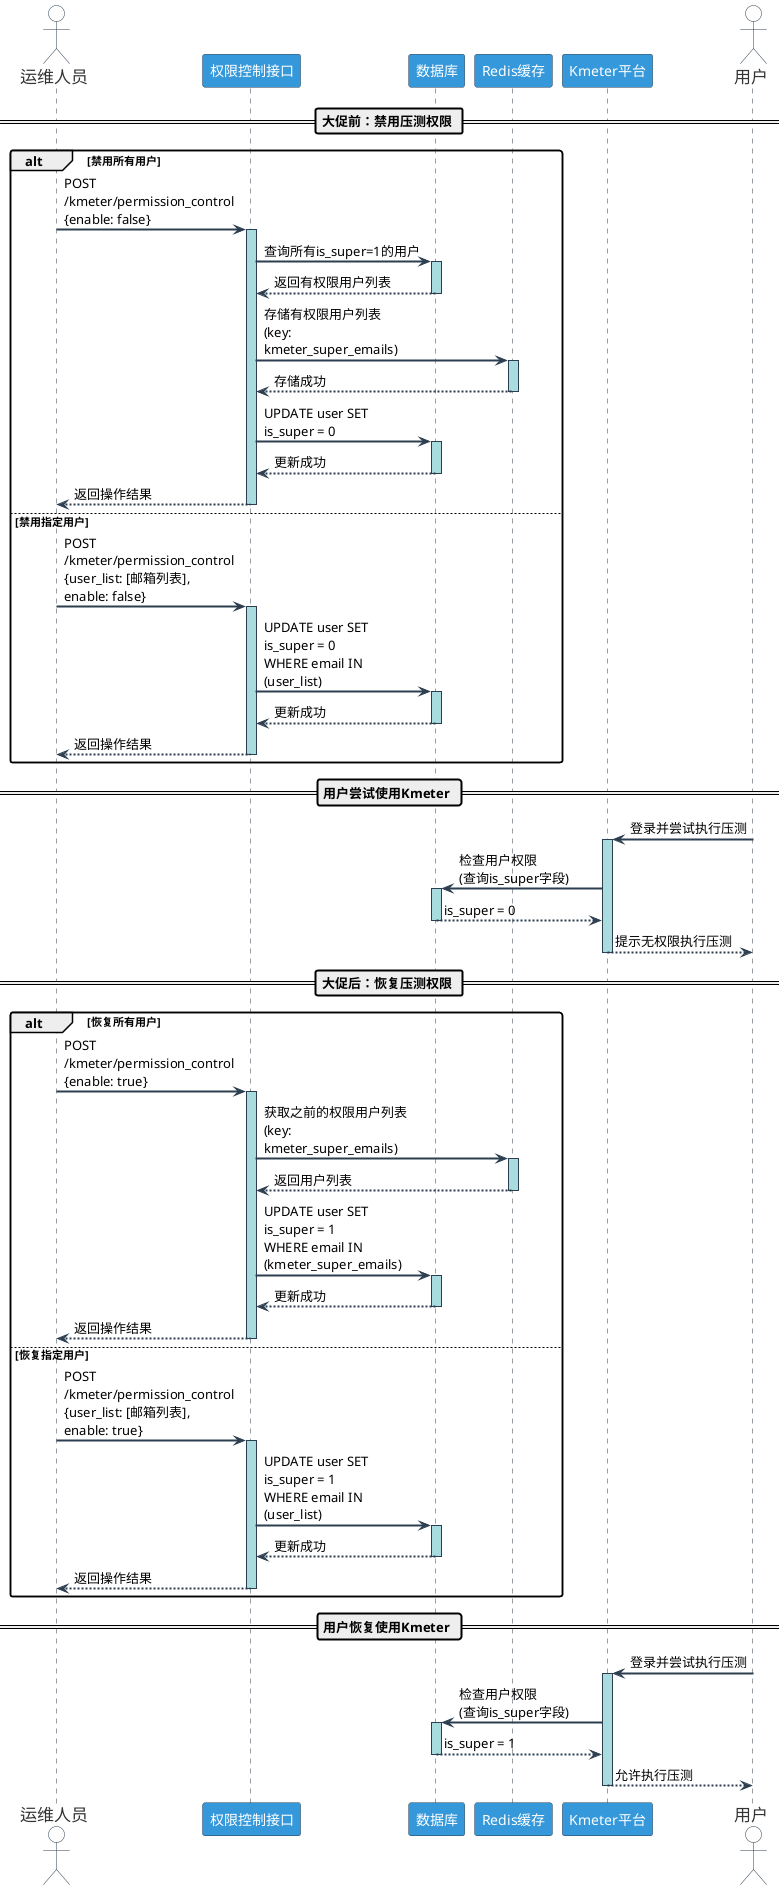 @startuml Kmeter平台权限控制流程图
skinparam defaultFontName "PingFang SC"
skinparam sequenceArrowThickness 2
skinparam roundcorner 5
skinparam maxMessageSize 150

skinparam sequence {
    ArrowColor #2C3E50
    ActorBorderColor #2C3E50
    LifeLineBorderColor #2C3E50
    LifeLineBackgroundColor #A9DCDF
    
    ParticipantBorderColor #2C3E50
    ParticipantBackgroundColor #3498DB
    ParticipantFontColor #FFFFFF
    
    ActorBackgroundColor #FEFEFE
    ActorFontColor #333333
    ActorFontSize 17
    ActorFontName "PingFang SC"
}

actor "运维人员" as Admin
participant "权限控制接口" as API
participant "数据库" as DB
participant "Redis缓存" as Redis
participant "Kmeter平台" as Kmeter
actor "用户" as User

== 大促前：禁用压测权限 ==

alt 禁用所有用户
    Admin -> API: POST /kmeter/permission_control\n{enable: false}
    activate API
    
    API -> DB: 查询所有is_super=1的用户
    activate DB
    DB --> API: 返回有权限用户列表
    deactivate DB
    
    API -> Redis: 存储有权限用户列表\n(key: kmeter_super_emails)
    activate Redis
    Redis --> API: 存储成功
    deactivate Redis
    
    API -> DB: UPDATE user SET is_super = 0
    activate DB
    DB --> API: 更新成功
    deactivate DB
    
    API --> Admin: 返回操作结果
    deactivate API
    
else 禁用指定用户
    Admin -> API: POST /kmeter/permission_control\n{user_list: [邮箱列表], enable: false}
    activate API
    
    API -> DB: UPDATE user SET is_super = 0\nWHERE email IN (user_list)
    activate DB
    DB --> API: 更新成功
    deactivate DB
    
    API --> Admin: 返回操作结果
    deactivate API
end

== 用户尝试使用Kmeter ==

User -> Kmeter: 登录并尝试执行压测
activate Kmeter
Kmeter -> DB: 检查用户权限\n(查询is_super字段)
activate DB
DB --> Kmeter: is_super = 0
deactivate DB
Kmeter --> User: 提示无权限执行压测
deactivate Kmeter

== 大促后：恢复压测权限 ==

alt 恢复所有用户
    Admin -> API: POST /kmeter/permission_control\n{enable: true}
    activate API
    
    API -> Redis: 获取之前的权限用户列表\n(key: kmeter_super_emails)
    activate Redis
    Redis --> API: 返回用户列表
    deactivate Redis
    
    API -> DB: UPDATE user SET is_super = 1\nWHERE email IN (kmeter_super_emails)
    activate DB
    DB --> API: 更新成功
    deactivate DB
    
    API --> Admin: 返回操作结果
    deactivate API
    
else 恢复指定用户
    Admin -> API: POST /kmeter/permission_control\n{user_list: [邮箱列表], enable: true}
    activate API
    
    API -> DB: UPDATE user SET is_super = 1\nWHERE email IN (user_list)
    activate DB
    DB --> API: 更新成功
    deactivate DB
    
    API --> Admin: 返回操作结果
    deactivate API
end

== 用户恢复使用Kmeter ==

User -> Kmeter: 登录并尝试执行压测
activate Kmeter
Kmeter -> DB: 检查用户权限\n(查询is_super字段)
activate DB
DB --> Kmeter: is_super = 1
deactivate DB
Kmeter --> User: 允许执行压测
deactivate Kmeter

@enduml 
